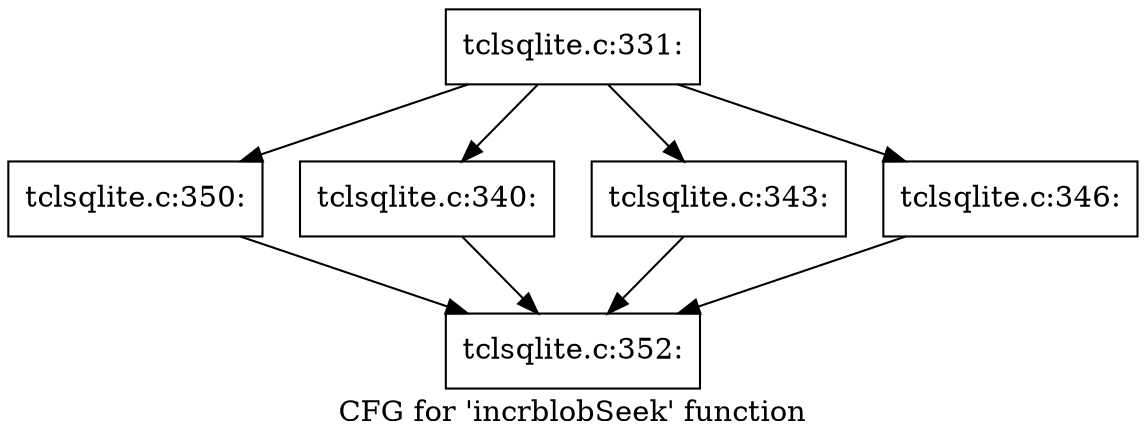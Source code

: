 digraph "CFG for 'incrblobSeek' function" {
	label="CFG for 'incrblobSeek' function";

	Node0x55a735b02050 [shape=record,label="{tclsqlite.c:331:}"];
	Node0x55a735b02050 -> Node0x55a735b07be0;
	Node0x55a735b02050 -> Node0x55a735b07fc0;
	Node0x55a735b02050 -> Node0x55a735b08410;
	Node0x55a735b02050 -> Node0x55a735b089d0;
	Node0x55a735b07fc0 [shape=record,label="{tclsqlite.c:340:}"];
	Node0x55a735b07fc0 -> Node0x55a735b07af0;
	Node0x55a735b08410 [shape=record,label="{tclsqlite.c:343:}"];
	Node0x55a735b08410 -> Node0x55a735b07af0;
	Node0x55a735b089d0 [shape=record,label="{tclsqlite.c:346:}"];
	Node0x55a735b089d0 -> Node0x55a735b07af0;
	Node0x55a735b07be0 [shape=record,label="{tclsqlite.c:350:}"];
	Node0x55a735b07be0 -> Node0x55a735b07af0;
	Node0x55a735b07af0 [shape=record,label="{tclsqlite.c:352:}"];
}

